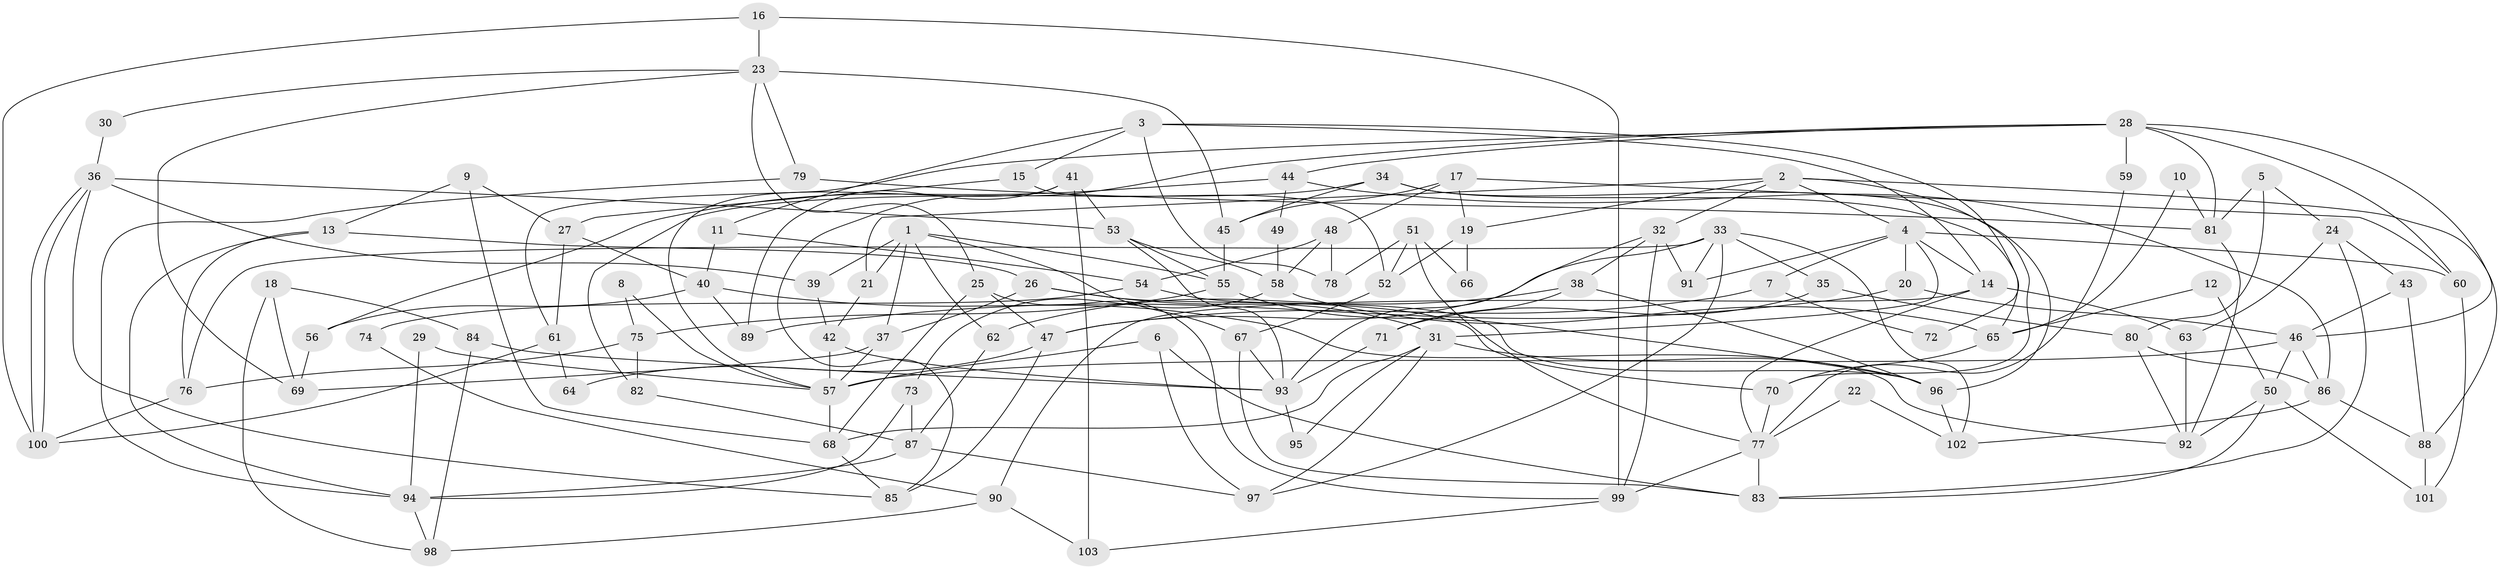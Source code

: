 // coarse degree distribution, {8: 0.0625, 7: 0.15625, 6: 0.109375, 5: 0.265625, 3: 0.09375, 2: 0.09375, 4: 0.1875, 9: 0.015625, 10: 0.015625}
// Generated by graph-tools (version 1.1) at 2025/23/03/03/25 07:23:56]
// undirected, 103 vertices, 206 edges
graph export_dot {
graph [start="1"]
  node [color=gray90,style=filled];
  1;
  2;
  3;
  4;
  5;
  6;
  7;
  8;
  9;
  10;
  11;
  12;
  13;
  14;
  15;
  16;
  17;
  18;
  19;
  20;
  21;
  22;
  23;
  24;
  25;
  26;
  27;
  28;
  29;
  30;
  31;
  32;
  33;
  34;
  35;
  36;
  37;
  38;
  39;
  40;
  41;
  42;
  43;
  44;
  45;
  46;
  47;
  48;
  49;
  50;
  51;
  52;
  53;
  54;
  55;
  56;
  57;
  58;
  59;
  60;
  61;
  62;
  63;
  64;
  65;
  66;
  67;
  68;
  69;
  70;
  71;
  72;
  73;
  74;
  75;
  76;
  77;
  78;
  79;
  80;
  81;
  82;
  83;
  84;
  85;
  86;
  87;
  88;
  89;
  90;
  91;
  92;
  93;
  94;
  95;
  96;
  97;
  98;
  99;
  100;
  101;
  102;
  103;
  1 -- 21;
  1 -- 55;
  1 -- 37;
  1 -- 39;
  1 -- 62;
  1 -- 67;
  2 -- 32;
  2 -- 4;
  2 -- 19;
  2 -- 21;
  2 -- 70;
  2 -- 88;
  3 -- 15;
  3 -- 14;
  3 -- 11;
  3 -- 72;
  3 -- 78;
  4 -- 91;
  4 -- 31;
  4 -- 7;
  4 -- 14;
  4 -- 20;
  4 -- 60;
  5 -- 81;
  5 -- 24;
  5 -- 80;
  6 -- 57;
  6 -- 83;
  6 -- 97;
  7 -- 47;
  7 -- 72;
  8 -- 75;
  8 -- 57;
  9 -- 13;
  9 -- 68;
  9 -- 27;
  10 -- 65;
  10 -- 81;
  11 -- 40;
  11 -- 54;
  12 -- 50;
  12 -- 65;
  13 -- 76;
  13 -- 26;
  13 -- 94;
  14 -- 77;
  14 -- 63;
  14 -- 90;
  15 -- 52;
  15 -- 27;
  16 -- 99;
  16 -- 23;
  16 -- 100;
  17 -- 48;
  17 -- 60;
  17 -- 19;
  17 -- 45;
  18 -- 69;
  18 -- 98;
  18 -- 84;
  19 -- 52;
  19 -- 66;
  20 -- 46;
  20 -- 89;
  21 -- 42;
  22 -- 102;
  22 -- 77;
  23 -- 45;
  23 -- 79;
  23 -- 25;
  23 -- 30;
  23 -- 69;
  24 -- 43;
  24 -- 63;
  24 -- 83;
  25 -- 99;
  25 -- 47;
  25 -- 68;
  26 -- 37;
  26 -- 70;
  26 -- 31;
  27 -- 40;
  27 -- 61;
  28 -- 85;
  28 -- 61;
  28 -- 44;
  28 -- 46;
  28 -- 59;
  28 -- 60;
  28 -- 81;
  29 -- 57;
  29 -- 94;
  30 -- 36;
  31 -- 96;
  31 -- 68;
  31 -- 95;
  31 -- 97;
  32 -- 93;
  32 -- 38;
  32 -- 91;
  32 -- 99;
  33 -- 97;
  33 -- 47;
  33 -- 35;
  33 -- 76;
  33 -- 91;
  33 -- 102;
  34 -- 96;
  34 -- 82;
  34 -- 45;
  34 -- 65;
  35 -- 80;
  35 -- 71;
  36 -- 39;
  36 -- 100;
  36 -- 100;
  36 -- 53;
  36 -- 85;
  37 -- 57;
  37 -- 69;
  38 -- 62;
  38 -- 96;
  38 -- 71;
  39 -- 42;
  40 -- 56;
  40 -- 89;
  40 -- 92;
  41 -- 57;
  41 -- 53;
  41 -- 89;
  41 -- 103;
  42 -- 57;
  42 -- 93;
  43 -- 46;
  43 -- 88;
  44 -- 86;
  44 -- 49;
  44 -- 56;
  45 -- 55;
  46 -- 50;
  46 -- 57;
  46 -- 86;
  47 -- 85;
  47 -- 64;
  48 -- 54;
  48 -- 58;
  48 -- 78;
  49 -- 58;
  50 -- 92;
  50 -- 83;
  50 -- 101;
  51 -- 78;
  51 -- 77;
  51 -- 52;
  51 -- 66;
  52 -- 67;
  53 -- 93;
  53 -- 55;
  53 -- 58;
  54 -- 96;
  54 -- 74;
  55 -- 75;
  55 -- 96;
  56 -- 69;
  57 -- 68;
  58 -- 65;
  58 -- 73;
  59 -- 77;
  60 -- 101;
  61 -- 100;
  61 -- 64;
  62 -- 87;
  63 -- 92;
  65 -- 70;
  67 -- 83;
  67 -- 93;
  68 -- 85;
  70 -- 77;
  71 -- 93;
  73 -- 87;
  73 -- 94;
  74 -- 90;
  75 -- 76;
  75 -- 82;
  76 -- 100;
  77 -- 99;
  77 -- 83;
  79 -- 81;
  79 -- 94;
  80 -- 86;
  80 -- 92;
  81 -- 92;
  82 -- 87;
  84 -- 93;
  84 -- 98;
  86 -- 88;
  86 -- 102;
  87 -- 94;
  87 -- 97;
  88 -- 101;
  90 -- 98;
  90 -- 103;
  93 -- 95;
  94 -- 98;
  96 -- 102;
  99 -- 103;
}
